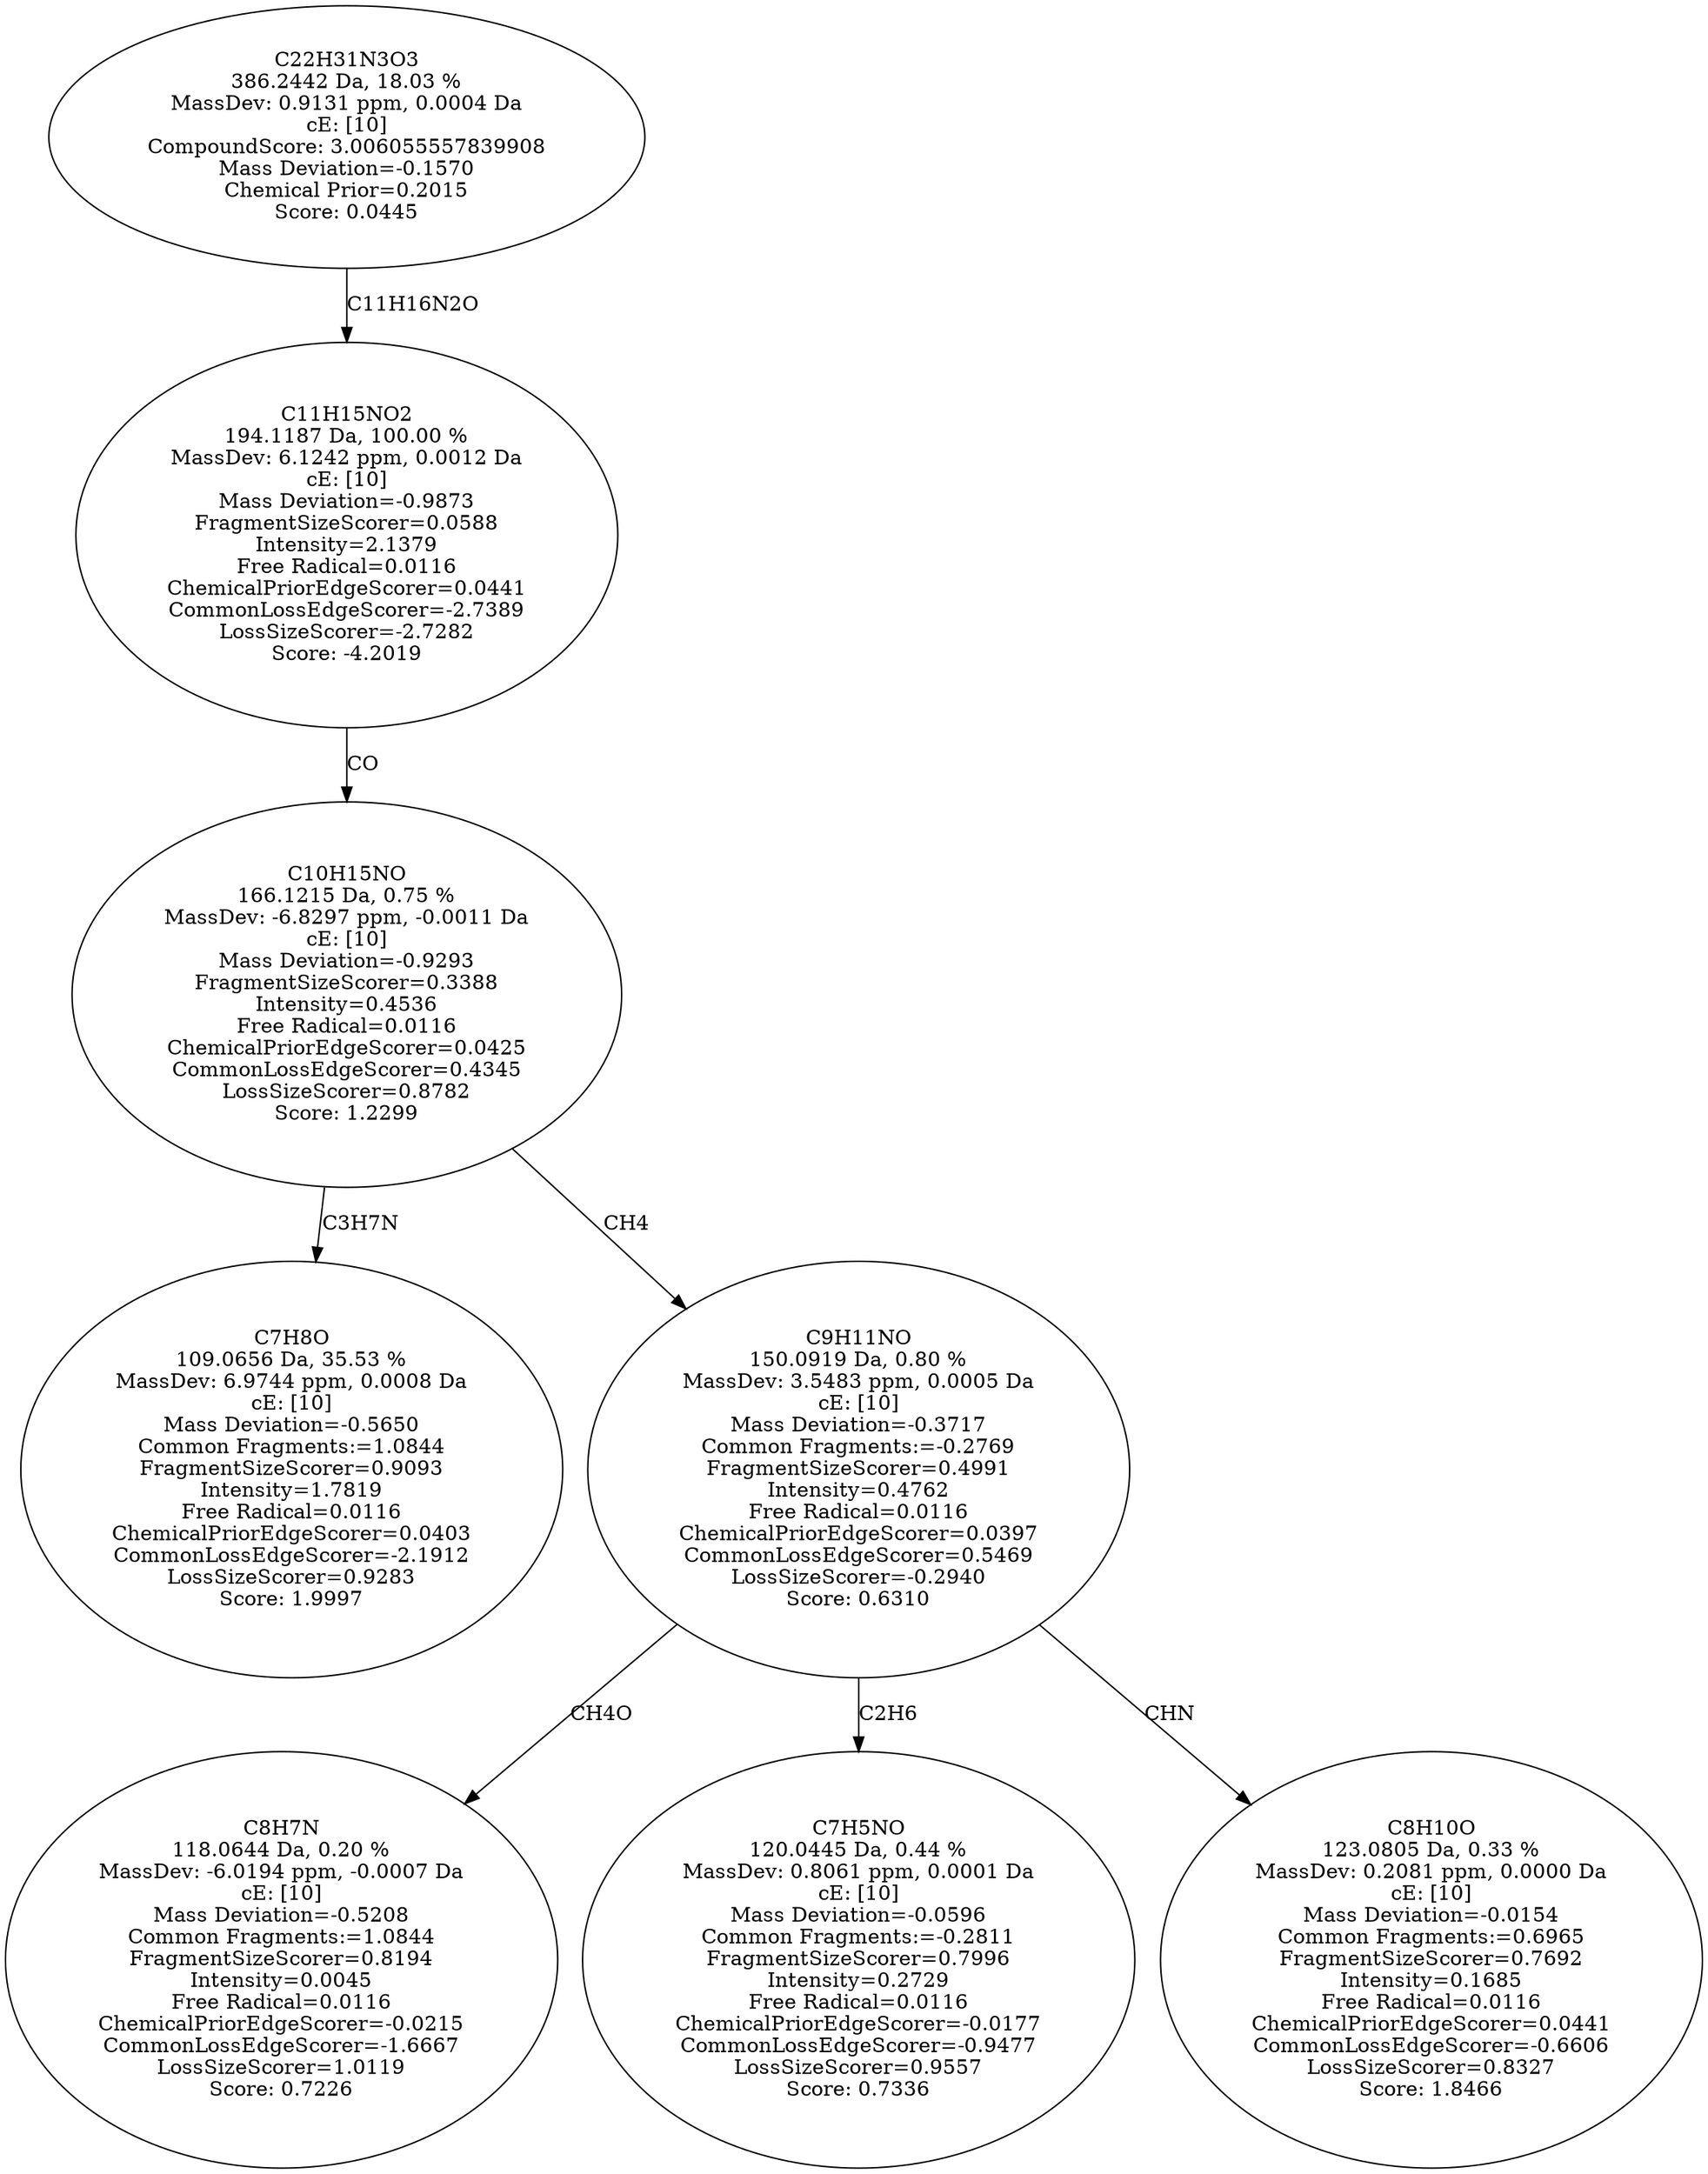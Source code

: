strict digraph {
v1 [label="C7H8O\n109.0656 Da, 35.53 %\nMassDev: 6.9744 ppm, 0.0008 Da\ncE: [10]\nMass Deviation=-0.5650\nCommon Fragments:=1.0844\nFragmentSizeScorer=0.9093\nIntensity=1.7819\nFree Radical=0.0116\nChemicalPriorEdgeScorer=0.0403\nCommonLossEdgeScorer=-2.1912\nLossSizeScorer=0.9283\nScore: 1.9997"];
v2 [label="C8H7N\n118.0644 Da, 0.20 %\nMassDev: -6.0194 ppm, -0.0007 Da\ncE: [10]\nMass Deviation=-0.5208\nCommon Fragments:=1.0844\nFragmentSizeScorer=0.8194\nIntensity=0.0045\nFree Radical=0.0116\nChemicalPriorEdgeScorer=-0.0215\nCommonLossEdgeScorer=-1.6667\nLossSizeScorer=1.0119\nScore: 0.7226"];
v3 [label="C7H5NO\n120.0445 Da, 0.44 %\nMassDev: 0.8061 ppm, 0.0001 Da\ncE: [10]\nMass Deviation=-0.0596\nCommon Fragments:=-0.2811\nFragmentSizeScorer=0.7996\nIntensity=0.2729\nFree Radical=0.0116\nChemicalPriorEdgeScorer=-0.0177\nCommonLossEdgeScorer=-0.9477\nLossSizeScorer=0.9557\nScore: 0.7336"];
v4 [label="C8H10O\n123.0805 Da, 0.33 %\nMassDev: 0.2081 ppm, 0.0000 Da\ncE: [10]\nMass Deviation=-0.0154\nCommon Fragments:=0.6965\nFragmentSizeScorer=0.7692\nIntensity=0.1685\nFree Radical=0.0116\nChemicalPriorEdgeScorer=0.0441\nCommonLossEdgeScorer=-0.6606\nLossSizeScorer=0.8327\nScore: 1.8466"];
v5 [label="C9H11NO\n150.0919 Da, 0.80 %\nMassDev: 3.5483 ppm, 0.0005 Da\ncE: [10]\nMass Deviation=-0.3717\nCommon Fragments:=-0.2769\nFragmentSizeScorer=0.4991\nIntensity=0.4762\nFree Radical=0.0116\nChemicalPriorEdgeScorer=0.0397\nCommonLossEdgeScorer=0.5469\nLossSizeScorer=-0.2940\nScore: 0.6310"];
v6 [label="C10H15NO\n166.1215 Da, 0.75 %\nMassDev: -6.8297 ppm, -0.0011 Da\ncE: [10]\nMass Deviation=-0.9293\nFragmentSizeScorer=0.3388\nIntensity=0.4536\nFree Radical=0.0116\nChemicalPriorEdgeScorer=0.0425\nCommonLossEdgeScorer=0.4345\nLossSizeScorer=0.8782\nScore: 1.2299"];
v7 [label="C11H15NO2\n194.1187 Da, 100.00 %\nMassDev: 6.1242 ppm, 0.0012 Da\ncE: [10]\nMass Deviation=-0.9873\nFragmentSizeScorer=0.0588\nIntensity=2.1379\nFree Radical=0.0116\nChemicalPriorEdgeScorer=0.0441\nCommonLossEdgeScorer=-2.7389\nLossSizeScorer=-2.7282\nScore: -4.2019"];
v8 [label="C22H31N3O3\n386.2442 Da, 18.03 %\nMassDev: 0.9131 ppm, 0.0004 Da\ncE: [10]\nCompoundScore: 3.006055557839908\nMass Deviation=-0.1570\nChemical Prior=0.2015\nScore: 0.0445"];
v6 -> v1 [label="C3H7N"];
v5 -> v2 [label="CH4O"];
v5 -> v3 [label="C2H6"];
v5 -> v4 [label="CHN"];
v6 -> v5 [label="CH4"];
v7 -> v6 [label="CO"];
v8 -> v7 [label="C11H16N2O"];
}